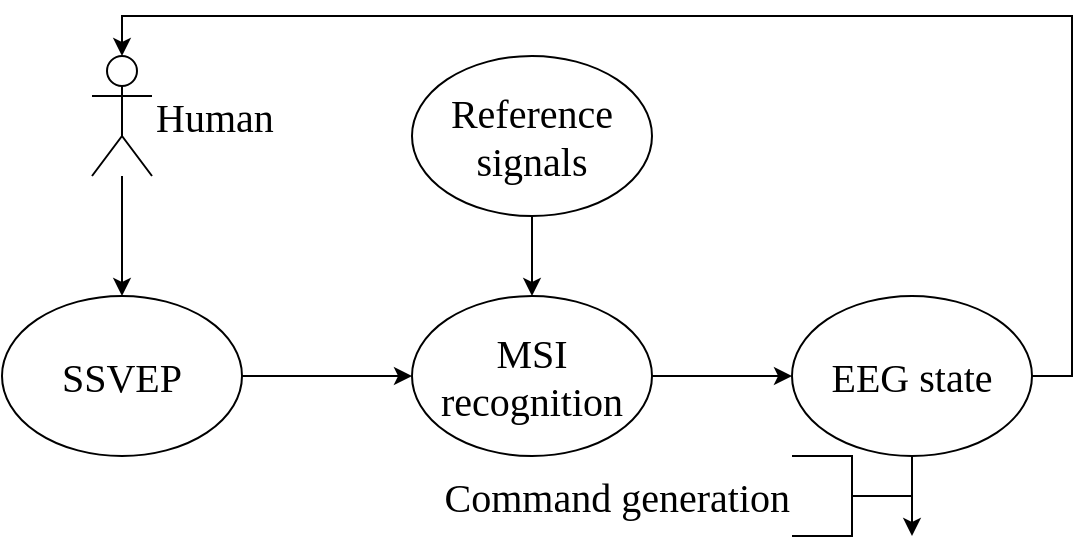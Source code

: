 <mxfile version="13.6.2" type="github">
  <diagram id="9VLlVzjnPNcuD92wcZcl" name="Page-1">
    <mxGraphModel dx="982" dy="535" grid="1" gridSize="10" guides="1" tooltips="1" connect="1" arrows="1" fold="1" page="1" pageScale="1" pageWidth="827" pageHeight="1169" math="0" shadow="0">
      <root>
        <mxCell id="0" />
        <mxCell id="1" parent="0" />
        <mxCell id="pHHOU7coUqiVtEZ5p5Hh-7" value="" style="edgeStyle=orthogonalEdgeStyle;rounded=0;orthogonalLoop=1;jettySize=auto;html=1;fontFamily=Times New Roman;fontSize=20;" edge="1" parent="1" source="pHHOU7coUqiVtEZ5p5Hh-1" target="pHHOU7coUqiVtEZ5p5Hh-2">
          <mxGeometry relative="1" as="geometry" />
        </mxCell>
        <mxCell id="pHHOU7coUqiVtEZ5p5Hh-1" value="&lt;div style=&quot;font-size: 20px;&quot;&gt;Human&lt;/div&gt;" style="shape=umlActor;verticalLabelPosition=middle;verticalAlign=middle;html=1;outlineConnect=0;fontFamily=Times New Roman;fontSize=20;labelPosition=right;align=left;" vertex="1" parent="1">
          <mxGeometry x="110" y="120" width="30" height="60" as="geometry" />
        </mxCell>
        <mxCell id="pHHOU7coUqiVtEZ5p5Hh-8" style="edgeStyle=orthogonalEdgeStyle;rounded=0;orthogonalLoop=1;jettySize=auto;html=1;entryX=0;entryY=0.5;entryDx=0;entryDy=0;fontFamily=Times New Roman;fontSize=20;" edge="1" parent="1" source="pHHOU7coUqiVtEZ5p5Hh-2" target="pHHOU7coUqiVtEZ5p5Hh-3">
          <mxGeometry relative="1" as="geometry" />
        </mxCell>
        <mxCell id="pHHOU7coUqiVtEZ5p5Hh-2" value="SSVEP" style="ellipse;whiteSpace=wrap;html=1;fontFamily=Times New Roman;fontSize=20;" vertex="1" parent="1">
          <mxGeometry x="65" y="240" width="120" height="80" as="geometry" />
        </mxCell>
        <mxCell id="pHHOU7coUqiVtEZ5p5Hh-9" style="edgeStyle=orthogonalEdgeStyle;rounded=0;orthogonalLoop=1;jettySize=auto;html=1;entryX=0;entryY=0.5;entryDx=0;entryDy=0;fontFamily=Times New Roman;fontSize=20;" edge="1" parent="1" source="pHHOU7coUqiVtEZ5p5Hh-3" target="pHHOU7coUqiVtEZ5p5Hh-5">
          <mxGeometry relative="1" as="geometry" />
        </mxCell>
        <mxCell id="pHHOU7coUqiVtEZ5p5Hh-3" value="MSI recognition" style="ellipse;whiteSpace=wrap;html=1;fontFamily=Times New Roman;fontSize=20;" vertex="1" parent="1">
          <mxGeometry x="270" y="240" width="120" height="80" as="geometry" />
        </mxCell>
        <mxCell id="pHHOU7coUqiVtEZ5p5Hh-11" style="edgeStyle=orthogonalEdgeStyle;rounded=0;orthogonalLoop=1;jettySize=auto;html=1;entryX=0.5;entryY=0;entryDx=0;entryDy=0;fontFamily=Times New Roman;fontSize=20;" edge="1" parent="1" source="pHHOU7coUqiVtEZ5p5Hh-4" target="pHHOU7coUqiVtEZ5p5Hh-3">
          <mxGeometry relative="1" as="geometry" />
        </mxCell>
        <mxCell id="pHHOU7coUqiVtEZ5p5Hh-4" value="&lt;span class=&quot;tlid-translation translation&quot; style=&quot;font-size: 20px;&quot; lang=&quot;en&quot;&gt;&lt;span title=&quot;&quot; class=&quot;&quot; style=&quot;font-size: 20px;&quot;&gt;Reference signals&lt;/span&gt;&lt;/span&gt;" style="ellipse;whiteSpace=wrap;html=1;fontFamily=Times New Roman;fontSize=20;" vertex="1" parent="1">
          <mxGeometry x="270" y="120" width="120" height="80" as="geometry" />
        </mxCell>
        <mxCell id="pHHOU7coUqiVtEZ5p5Hh-12" style="edgeStyle=orthogonalEdgeStyle;rounded=0;orthogonalLoop=1;jettySize=auto;html=1;entryX=0.5;entryY=0;entryDx=0;entryDy=0;entryPerimeter=0;fontFamily=Times New Roman;fontSize=20;" edge="1" parent="1" source="pHHOU7coUqiVtEZ5p5Hh-5" target="pHHOU7coUqiVtEZ5p5Hh-1">
          <mxGeometry relative="1" as="geometry">
            <Array as="points">
              <mxPoint x="600" y="280" />
              <mxPoint x="600" y="100" />
              <mxPoint x="125" y="100" />
            </Array>
          </mxGeometry>
        </mxCell>
        <mxCell id="pHHOU7coUqiVtEZ5p5Hh-13" style="edgeStyle=orthogonalEdgeStyle;rounded=0;orthogonalLoop=1;jettySize=auto;html=1;fontFamily=Times New Roman;fontSize=20;exitX=0.5;exitY=1;exitDx=0;exitDy=0;" edge="1" parent="1" source="pHHOU7coUqiVtEZ5p5Hh-5">
          <mxGeometry relative="1" as="geometry">
            <mxPoint x="520" y="360" as="targetPoint" />
            <Array as="points">
              <mxPoint x="520" y="360" />
              <mxPoint x="520" y="360" />
            </Array>
          </mxGeometry>
        </mxCell>
        <mxCell id="pHHOU7coUqiVtEZ5p5Hh-5" value="&lt;span class=&quot;tlid-translation translation&quot; style=&quot;font-size: 20px;&quot; lang=&quot;en&quot;&gt;&lt;span title=&quot;&quot; class=&quot;&quot; style=&quot;font-size: 20px;&quot;&gt;EEG state&lt;/span&gt;&lt;/span&gt;" style="ellipse;whiteSpace=wrap;html=1;fontFamily=Times New Roman;fontSize=20;" vertex="1" parent="1">
          <mxGeometry x="460" y="240" width="120" height="80" as="geometry" />
        </mxCell>
        <mxCell id="pHHOU7coUqiVtEZ5p5Hh-14" value="Command generation" style="strokeWidth=1;shape=mxgraph.flowchart.annotation_2;align=right;labelPosition=left;pointerEvents=1;fontFamily=Times New Roman;fontSize=20;direction=west;spacing=2;verticalLabelPosition=middle;verticalAlign=middle;labelBackgroundColor=none;labelBorderColor=none;html=1;" vertex="1" parent="1">
          <mxGeometry x="460" y="320" width="60" height="40" as="geometry" />
        </mxCell>
      </root>
    </mxGraphModel>
  </diagram>
</mxfile>
